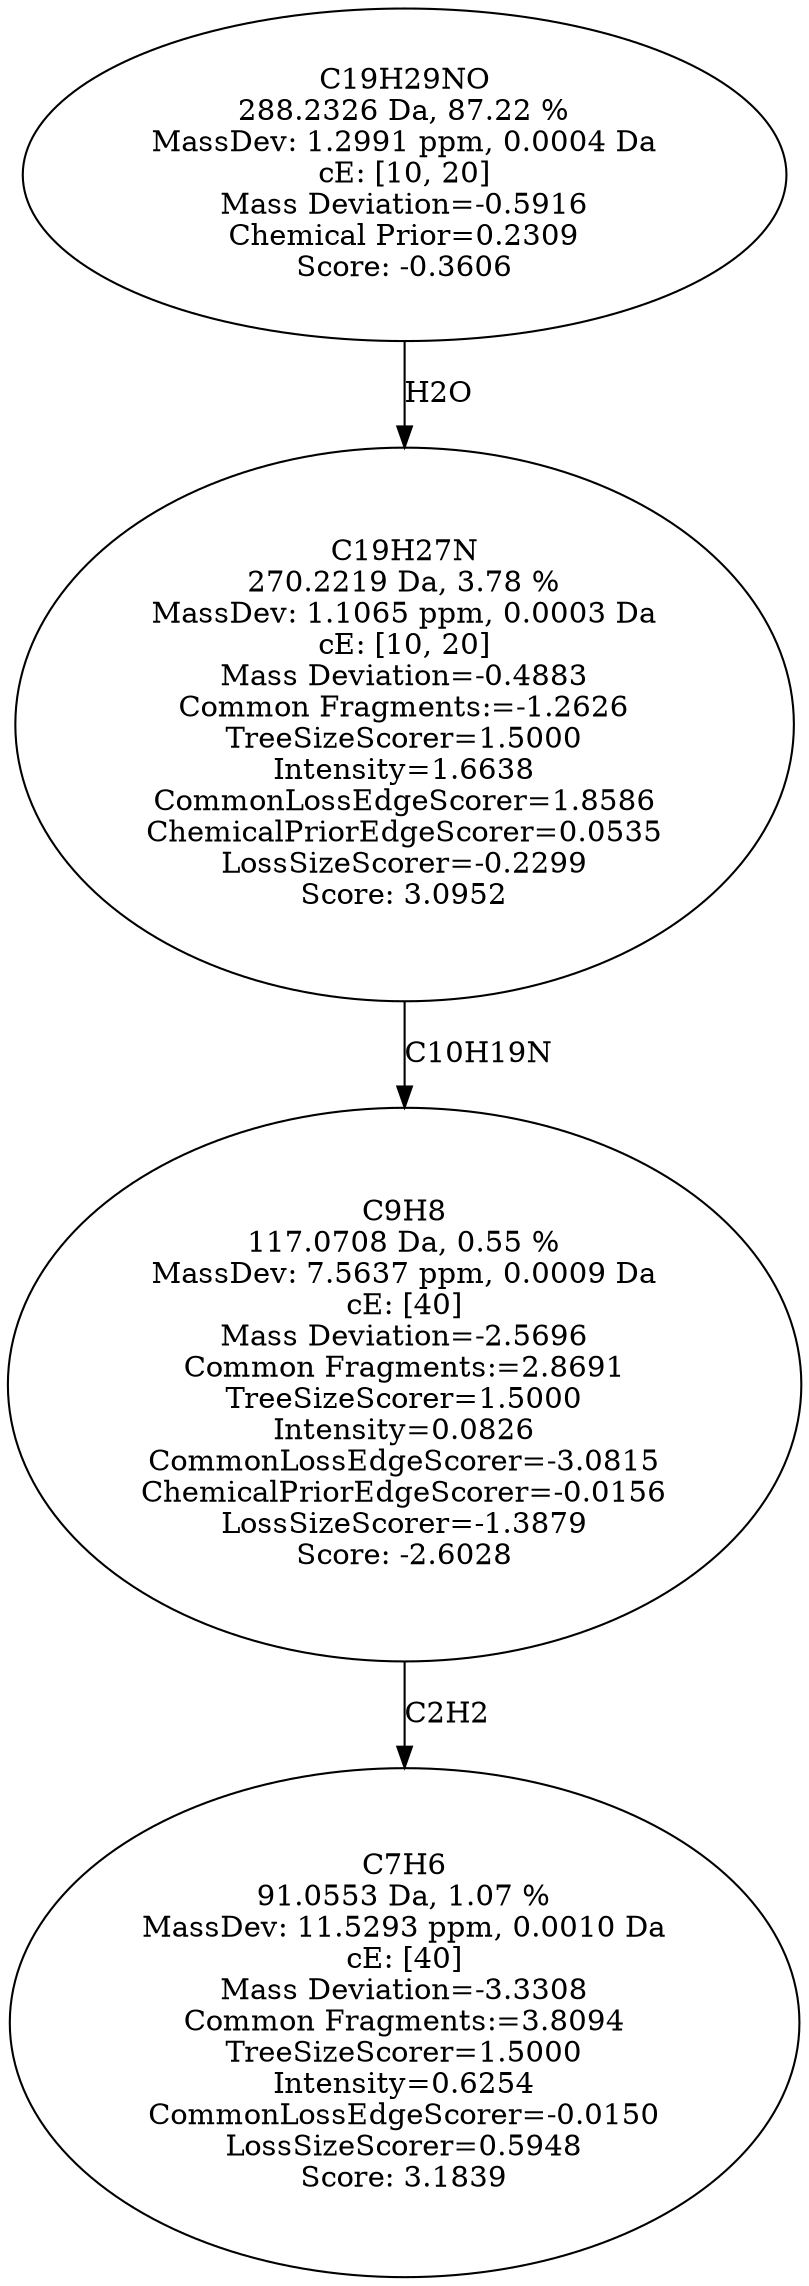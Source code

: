 strict digraph {
v1 [label="C7H6\n91.0553 Da, 1.07 %\nMassDev: 11.5293 ppm, 0.0010 Da\ncE: [40]\nMass Deviation=-3.3308\nCommon Fragments:=3.8094\nTreeSizeScorer=1.5000\nIntensity=0.6254\nCommonLossEdgeScorer=-0.0150\nLossSizeScorer=0.5948\nScore: 3.1839"];
v2 [label="C9H8\n117.0708 Da, 0.55 %\nMassDev: 7.5637 ppm, 0.0009 Da\ncE: [40]\nMass Deviation=-2.5696\nCommon Fragments:=2.8691\nTreeSizeScorer=1.5000\nIntensity=0.0826\nCommonLossEdgeScorer=-3.0815\nChemicalPriorEdgeScorer=-0.0156\nLossSizeScorer=-1.3879\nScore: -2.6028"];
v3 [label="C19H27N\n270.2219 Da, 3.78 %\nMassDev: 1.1065 ppm, 0.0003 Da\ncE: [10, 20]\nMass Deviation=-0.4883\nCommon Fragments:=-1.2626\nTreeSizeScorer=1.5000\nIntensity=1.6638\nCommonLossEdgeScorer=1.8586\nChemicalPriorEdgeScorer=0.0535\nLossSizeScorer=-0.2299\nScore: 3.0952"];
v4 [label="C19H29NO\n288.2326 Da, 87.22 %\nMassDev: 1.2991 ppm, 0.0004 Da\ncE: [10, 20]\nMass Deviation=-0.5916\nChemical Prior=0.2309\nScore: -0.3606"];
v2 -> v1 [label="C2H2"];
v3 -> v2 [label="C10H19N"];
v4 -> v3 [label="H2O"];
}